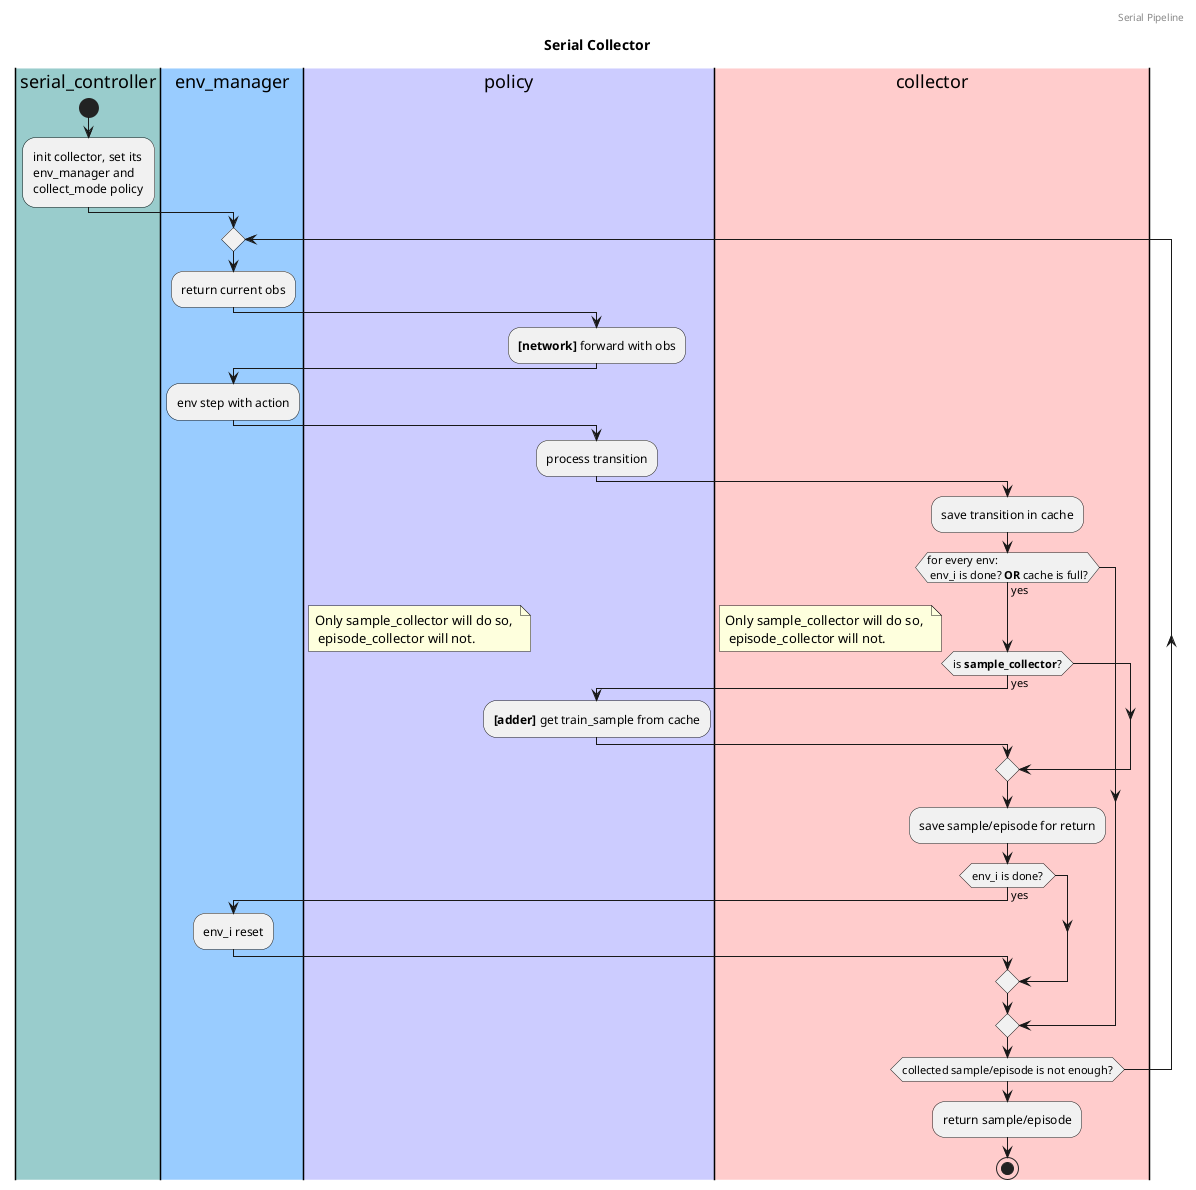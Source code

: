 @startuml serial_collector
header Serial Pipeline
title Serial Collector

|#99CCCC|serial_controller|
|#99CCFF|env_manager|
|#CCCCFF|policy|
|#FFCCCC|collector|

|#99CCCC|serial_controller|
start
:init collector, set its \nenv_manager and \ncollect_mode policy;
|#99CCFF|env_manager|
repeat
  |#99CCFF|env_manager|
  :return current obs;
  |#CCCCFF|policy|
  :<b>[network]</b> forward with obs;
  |#99CCFF|env_manager|
  :env step with action;
  |#CCCCFF|policy|
  :process transition;
  |#FFCCCC|collector|
  :save transition in cache;
  if (for every env: \n env_i is done? <b>OR</b> cache is full?) then (yes)
    if (is <b>sample_collector</b>?) then (yes)
    note right: Only sample_collector will do so, \n episode_collector will not.
      |#CCCCFF|policy|
      :<b>[adder]</b> get train_sample from cache;
    endif
    |#FFCCCC|collector|
    :save sample/episode for return;
    if (env_i is done?) then (yes)
      |#99CCFF|env_manager|
      :env_i reset;
    endif
  endif
|#FFCCCC|collector|
repeat while (collected sample/episode is not enough?)
:return sample/episode;
stop

@enduml
